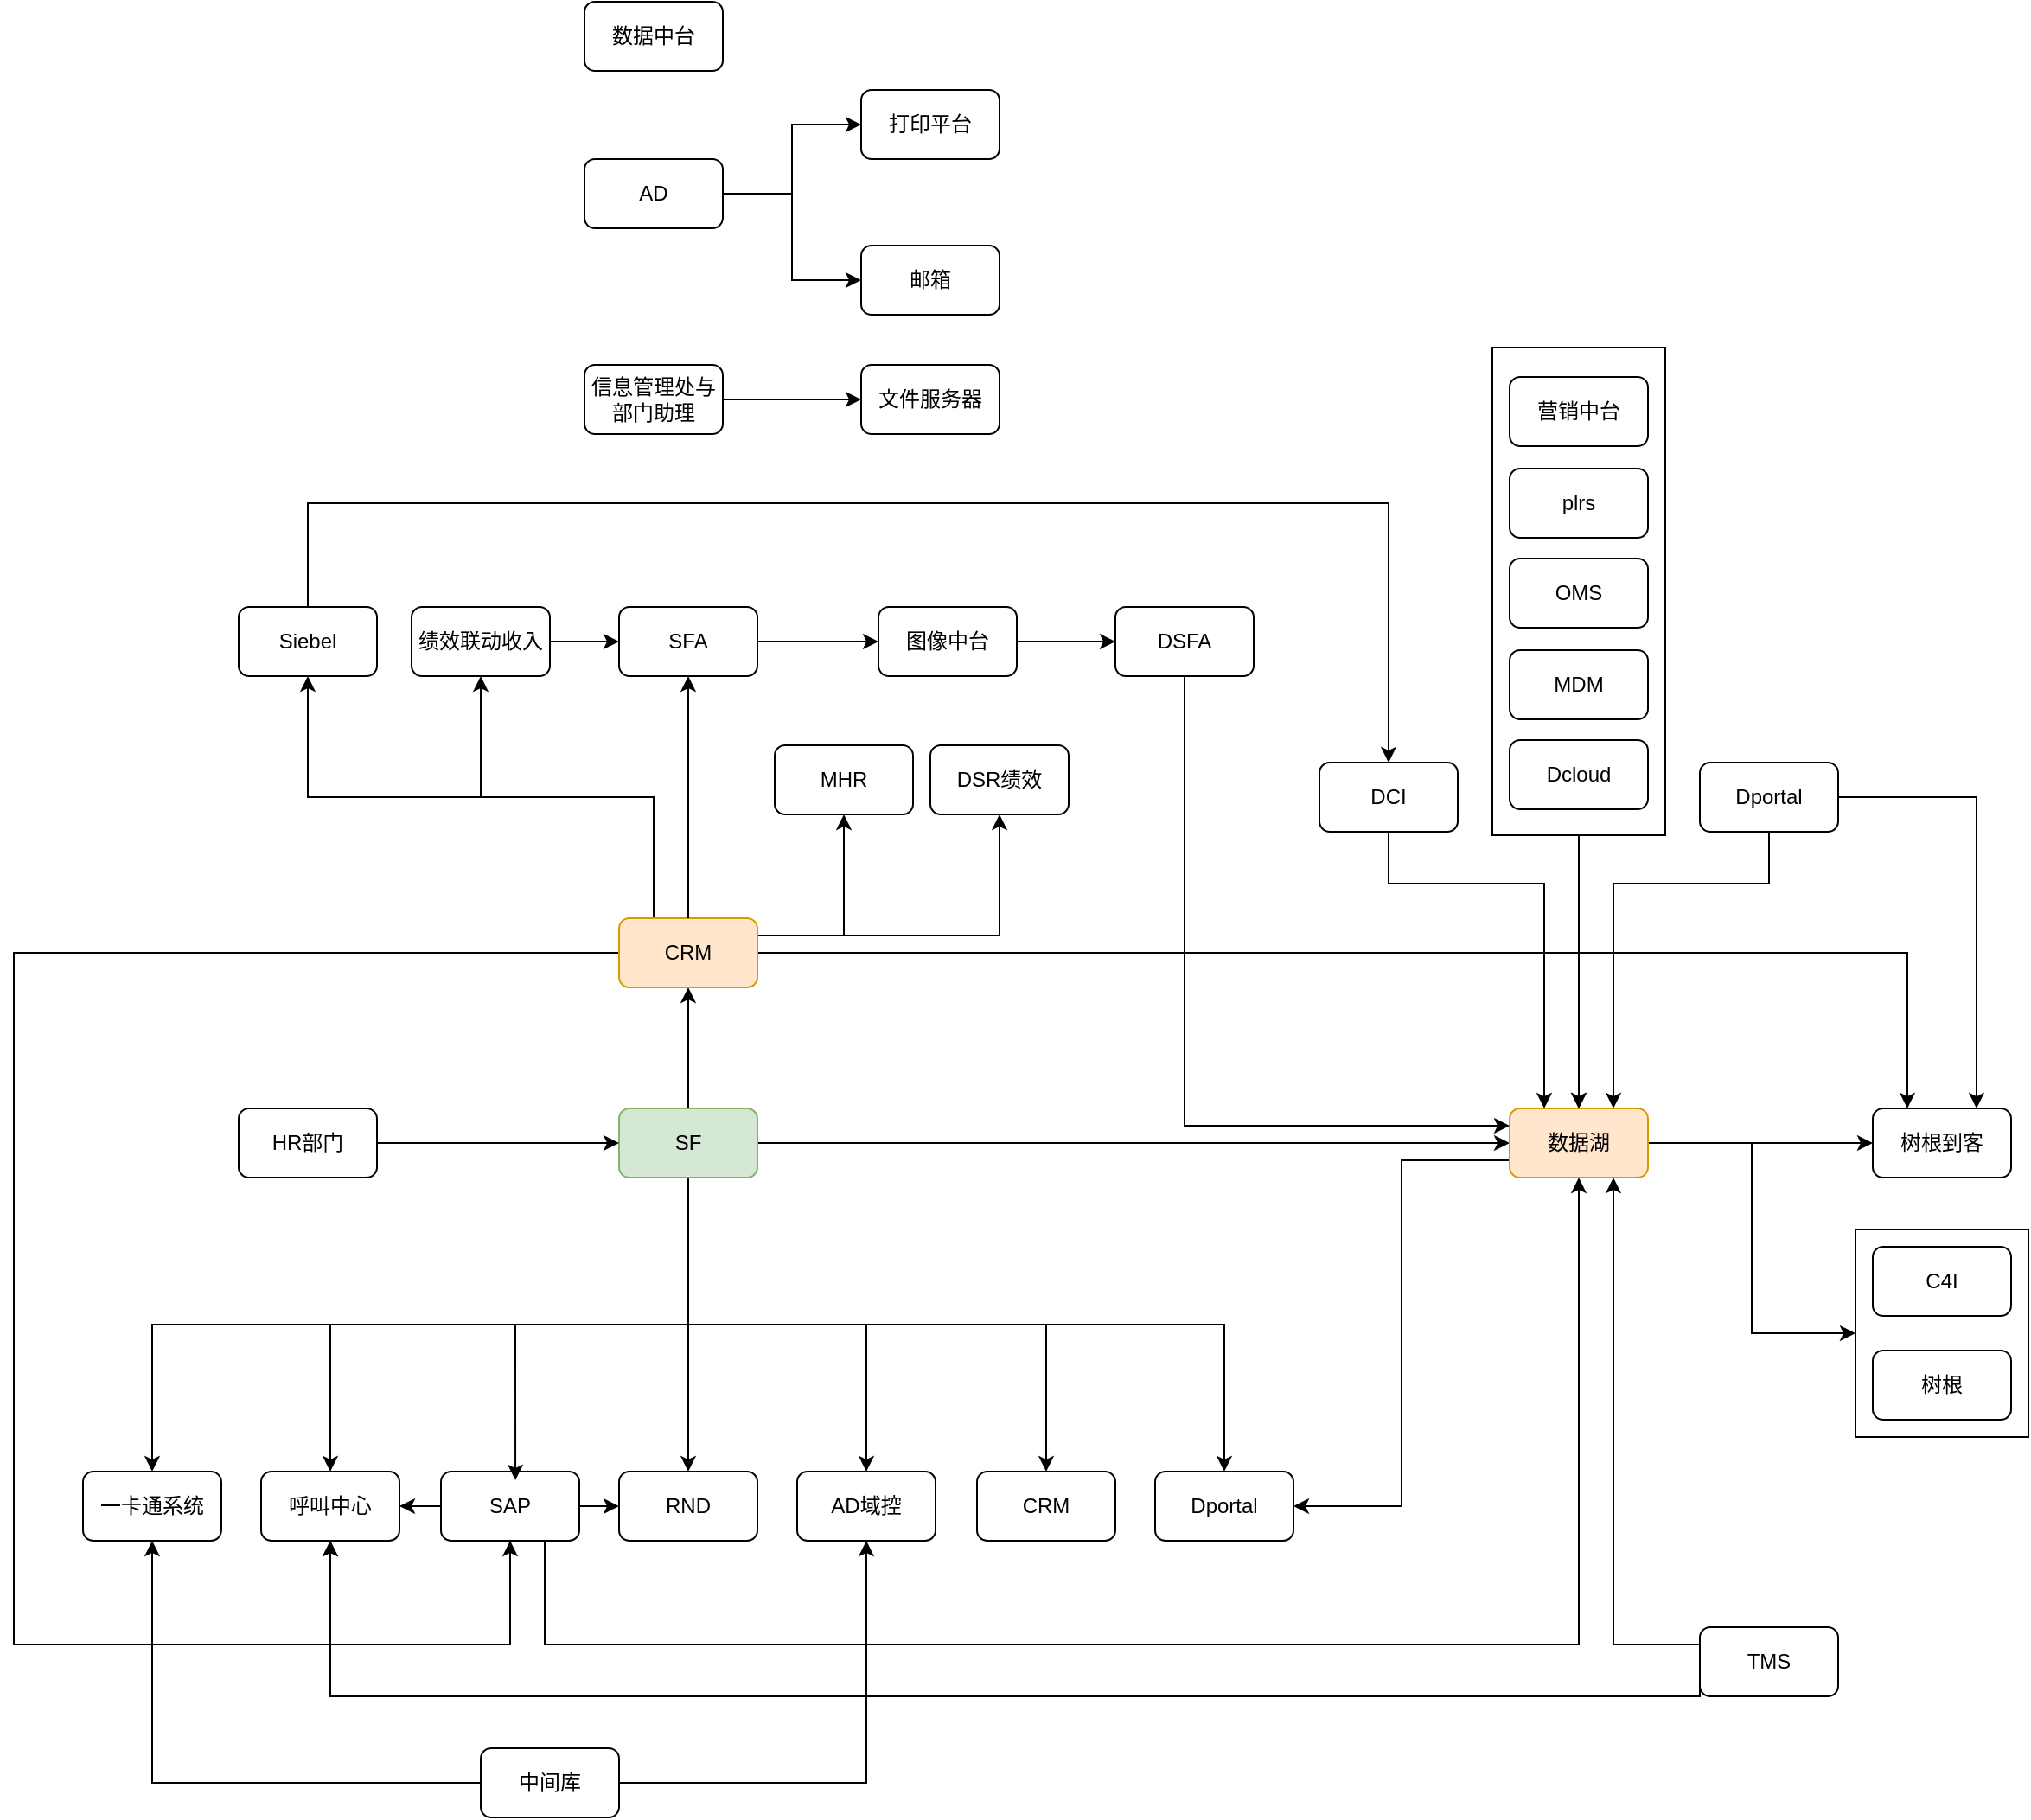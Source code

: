 <mxfile version="22.1.5" type="github">
  <diagram name="第 1 页" id="d0MjKTn8tM_Y0fTXzM0d">
    <mxGraphModel dx="2137" dy="825" grid="1" gridSize="10" guides="1" tooltips="1" connect="1" arrows="1" fold="1" page="1" pageScale="1" pageWidth="827" pageHeight="1169" math="0" shadow="0">
      <root>
        <mxCell id="0" />
        <mxCell id="1" parent="0" />
        <mxCell id="O5cf7RK4kpER8BmKQraD-21" value="DSR绩效" style="rounded=1;whiteSpace=wrap;html=1;" parent="1" vertex="1">
          <mxGeometry x="330" y="560" width="80" height="40" as="geometry" />
        </mxCell>
        <mxCell id="O5cf7RK4kpER8BmKQraD-23" value="MHR" style="rounded=1;whiteSpace=wrap;html=1;" parent="1" vertex="1">
          <mxGeometry x="240" y="560" width="80" height="40" as="geometry" />
        </mxCell>
        <mxCell id="O5cf7RK4kpER8BmKQraD-171" style="edgeStyle=orthogonalEdgeStyle;rounded=0;orthogonalLoop=1;jettySize=auto;html=1;exitX=0.5;exitY=0;exitDx=0;exitDy=0;entryX=0.5;entryY=0;entryDx=0;entryDy=0;" parent="1" source="O5cf7RK4kpER8BmKQraD-25" target="O5cf7RK4kpER8BmKQraD-161" edge="1">
          <mxGeometry relative="1" as="geometry">
            <Array as="points">
              <mxPoint x="-30" y="420" />
              <mxPoint x="595" y="420" />
            </Array>
          </mxGeometry>
        </mxCell>
        <mxCell id="O5cf7RK4kpER8BmKQraD-25" value="Siebel" style="rounded=1;whiteSpace=wrap;html=1;" parent="1" vertex="1">
          <mxGeometry x="-70" y="480" width="80" height="40" as="geometry" />
        </mxCell>
        <mxCell id="O5cf7RK4kpER8BmKQraD-136" style="edgeStyle=orthogonalEdgeStyle;rounded=0;orthogonalLoop=1;jettySize=auto;html=1;exitX=1;exitY=0.5;exitDx=0;exitDy=0;entryX=0;entryY=0.5;entryDx=0;entryDy=0;" parent="1" source="O5cf7RK4kpER8BmKQraD-27" target="O5cf7RK4kpER8BmKQraD-12" edge="1">
          <mxGeometry relative="1" as="geometry" />
        </mxCell>
        <mxCell id="O5cf7RK4kpER8BmKQraD-27" value="绩效联动收入" style="rounded=1;whiteSpace=wrap;html=1;" parent="1" vertex="1">
          <mxGeometry x="30" y="480" width="80" height="40" as="geometry" />
        </mxCell>
        <mxCell id="O5cf7RK4kpER8BmKQraD-36" style="edgeStyle=orthogonalEdgeStyle;rounded=0;orthogonalLoop=1;jettySize=auto;html=1;exitX=1;exitY=0.5;exitDx=0;exitDy=0;entryX=1;entryY=0.5;entryDx=0;entryDy=0;" parent="1" edge="1">
          <mxGeometry relative="1" as="geometry">
            <mxPoint x="605" y="270" as="targetPoint" />
            <Array as="points">
              <mxPoint x="670" y="-20" />
              <mxPoint x="670" y="360" />
            </Array>
          </mxGeometry>
        </mxCell>
        <mxCell id="O5cf7RK4kpER8BmKQraD-50" style="edgeStyle=orthogonalEdgeStyle;rounded=0;orthogonalLoop=1;jettySize=auto;html=1;exitX=1;exitY=0.5;exitDx=0;exitDy=0;entryX=0;entryY=0.5;entryDx=0;entryDy=0;" parent="1" source="O5cf7RK4kpER8BmKQraD-46" target="O5cf7RK4kpER8BmKQraD-49" edge="1">
          <mxGeometry relative="1" as="geometry" />
        </mxCell>
        <mxCell id="O5cf7RK4kpER8BmKQraD-65" style="edgeStyle=orthogonalEdgeStyle;rounded=0;orthogonalLoop=1;jettySize=auto;html=1;exitX=0.5;exitY=1;exitDx=0;exitDy=0;entryX=0.5;entryY=0;entryDx=0;entryDy=0;" parent="1" source="O5cf7RK4kpER8BmKQraD-46" target="O5cf7RK4kpER8BmKQraD-64" edge="1">
          <mxGeometry relative="1" as="geometry" />
        </mxCell>
        <mxCell id="O5cf7RK4kpER8BmKQraD-66" style="edgeStyle=orthogonalEdgeStyle;rounded=0;orthogonalLoop=1;jettySize=auto;html=1;exitX=0.5;exitY=1;exitDx=0;exitDy=0;" parent="1" source="O5cf7RK4kpER8BmKQraD-46" target="O5cf7RK4kpER8BmKQraD-63" edge="1">
          <mxGeometry relative="1" as="geometry" />
        </mxCell>
        <mxCell id="O5cf7RK4kpER8BmKQraD-68" style="edgeStyle=orthogonalEdgeStyle;rounded=0;orthogonalLoop=1;jettySize=auto;html=1;exitX=0.5;exitY=1;exitDx=0;exitDy=0;" parent="1" source="O5cf7RK4kpER8BmKQraD-46" target="O5cf7RK4kpER8BmKQraD-61" edge="1">
          <mxGeometry relative="1" as="geometry" />
        </mxCell>
        <mxCell id="O5cf7RK4kpER8BmKQraD-69" style="edgeStyle=orthogonalEdgeStyle;rounded=0;orthogonalLoop=1;jettySize=auto;html=1;exitX=0.5;exitY=1;exitDx=0;exitDy=0;entryX=0.5;entryY=0;entryDx=0;entryDy=0;" parent="1" source="O5cf7RK4kpER8BmKQraD-46" target="O5cf7RK4kpER8BmKQraD-56" edge="1">
          <mxGeometry relative="1" as="geometry" />
        </mxCell>
        <mxCell id="O5cf7RK4kpER8BmKQraD-70" style="edgeStyle=orthogonalEdgeStyle;rounded=0;orthogonalLoop=1;jettySize=auto;html=1;exitX=0.5;exitY=1;exitDx=0;exitDy=0;" parent="1" source="O5cf7RK4kpER8BmKQraD-46" target="O5cf7RK4kpER8BmKQraD-51" edge="1">
          <mxGeometry relative="1" as="geometry" />
        </mxCell>
        <mxCell id="O5cf7RK4kpER8BmKQraD-71" style="edgeStyle=orthogonalEdgeStyle;rounded=0;orthogonalLoop=1;jettySize=auto;html=1;exitX=0.5;exitY=1;exitDx=0;exitDy=0;" parent="1" source="O5cf7RK4kpER8BmKQraD-46" target="O5cf7RK4kpER8BmKQraD-59" edge="1">
          <mxGeometry relative="1" as="geometry" />
        </mxCell>
        <mxCell id="O5cf7RK4kpER8BmKQraD-82" value="" style="edgeStyle=orthogonalEdgeStyle;rounded=0;orthogonalLoop=1;jettySize=auto;html=1;" parent="1" source="O5cf7RK4kpER8BmKQraD-46" target="O5cf7RK4kpER8BmKQraD-81" edge="1">
          <mxGeometry relative="1" as="geometry" />
        </mxCell>
        <mxCell id="O5cf7RK4kpER8BmKQraD-46" value="SF" style="rounded=1;whiteSpace=wrap;html=1;fillColor=#d5e8d4;strokeColor=#82b366;" parent="1" vertex="1">
          <mxGeometry x="150" y="770" width="80" height="40" as="geometry" />
        </mxCell>
        <mxCell id="O5cf7RK4kpER8BmKQraD-48" style="edgeStyle=orthogonalEdgeStyle;rounded=0;orthogonalLoop=1;jettySize=auto;html=1;exitX=1;exitY=0.5;exitDx=0;exitDy=0;entryX=0;entryY=0.5;entryDx=0;entryDy=0;" parent="1" source="O5cf7RK4kpER8BmKQraD-47" target="O5cf7RK4kpER8BmKQraD-46" edge="1">
          <mxGeometry relative="1" as="geometry" />
        </mxCell>
        <mxCell id="O5cf7RK4kpER8BmKQraD-47" value="HR部门" style="rounded=1;whiteSpace=wrap;html=1;" parent="1" vertex="1">
          <mxGeometry x="-70" y="770" width="80" height="40" as="geometry" />
        </mxCell>
        <mxCell id="O5cf7RK4kpER8BmKQraD-77" style="edgeStyle=orthogonalEdgeStyle;rounded=0;orthogonalLoop=1;jettySize=auto;html=1;exitX=1;exitY=0.5;exitDx=0;exitDy=0;entryX=0;entryY=0.5;entryDx=0;entryDy=0;" parent="1" source="O5cf7RK4kpER8BmKQraD-49" target="O5cf7RK4kpER8BmKQraD-79" edge="1">
          <mxGeometry relative="1" as="geometry">
            <mxPoint x="855" y="900" as="targetPoint" />
          </mxGeometry>
        </mxCell>
        <mxCell id="O5cf7RK4kpER8BmKQraD-148" style="edgeStyle=orthogonalEdgeStyle;rounded=0;orthogonalLoop=1;jettySize=auto;html=1;exitX=0;exitY=0.75;exitDx=0;exitDy=0;entryX=1;entryY=0.5;entryDx=0;entryDy=0;" parent="1" source="O5cf7RK4kpER8BmKQraD-49" target="O5cf7RK4kpER8BmKQraD-59" edge="1">
          <mxGeometry relative="1" as="geometry" />
        </mxCell>
        <mxCell id="O5cf7RK4kpER8BmKQraD-168" style="edgeStyle=orthogonalEdgeStyle;rounded=0;orthogonalLoop=1;jettySize=auto;html=1;exitX=1;exitY=0.5;exitDx=0;exitDy=0;entryX=0;entryY=0.5;entryDx=0;entryDy=0;" parent="1" source="O5cf7RK4kpER8BmKQraD-49" target="O5cf7RK4kpER8BmKQraD-166" edge="1">
          <mxGeometry relative="1" as="geometry" />
        </mxCell>
        <mxCell id="O5cf7RK4kpER8BmKQraD-49" value="数据湖" style="rounded=1;whiteSpace=wrap;html=1;fillColor=#ffe6cc;strokeColor=#d79b00;" parent="1" vertex="1">
          <mxGeometry x="665" y="770" width="80" height="40" as="geometry" />
        </mxCell>
        <mxCell id="O5cf7RK4kpER8BmKQraD-51" value="CRM" style="rounded=1;whiteSpace=wrap;html=1;" parent="1" vertex="1">
          <mxGeometry x="357" y="980" width="80" height="40" as="geometry" />
        </mxCell>
        <mxCell id="O5cf7RK4kpER8BmKQraD-56" value="AD域控" style="rounded=1;whiteSpace=wrap;html=1;" parent="1" vertex="1">
          <mxGeometry x="253" y="980" width="80" height="40" as="geometry" />
        </mxCell>
        <mxCell id="O5cf7RK4kpER8BmKQraD-59" value="Dportal" style="rounded=1;whiteSpace=wrap;html=1;" parent="1" vertex="1">
          <mxGeometry x="460" y="980" width="80" height="40" as="geometry" />
        </mxCell>
        <mxCell id="O5cf7RK4kpER8BmKQraD-61" value="RND" style="rounded=1;whiteSpace=wrap;html=1;" parent="1" vertex="1">
          <mxGeometry x="150" y="980" width="80" height="40" as="geometry" />
        </mxCell>
        <mxCell id="O5cf7RK4kpER8BmKQraD-124" style="edgeStyle=orthogonalEdgeStyle;rounded=0;orthogonalLoop=1;jettySize=auto;html=1;exitX=0.75;exitY=1;exitDx=0;exitDy=0;entryX=0.5;entryY=1;entryDx=0;entryDy=0;" parent="1" source="O5cf7RK4kpER8BmKQraD-62" target="O5cf7RK4kpER8BmKQraD-49" edge="1">
          <mxGeometry relative="1" as="geometry">
            <Array as="points">
              <mxPoint x="107" y="1080" />
              <mxPoint x="705" y="1080" />
            </Array>
          </mxGeometry>
        </mxCell>
        <mxCell id="O5cf7RK4kpER8BmKQraD-125" style="edgeStyle=elbowEdgeStyle;rounded=0;orthogonalLoop=1;jettySize=auto;html=1;exitX=1;exitY=0.5;exitDx=0;exitDy=0;entryX=0;entryY=0.5;entryDx=0;entryDy=0;" parent="1" source="O5cf7RK4kpER8BmKQraD-62" target="O5cf7RK4kpER8BmKQraD-61" edge="1">
          <mxGeometry relative="1" as="geometry" />
        </mxCell>
        <mxCell id="O5cf7RK4kpER8BmKQraD-126" style="edgeStyle=elbowEdgeStyle;rounded=0;orthogonalLoop=1;jettySize=auto;html=1;exitX=0;exitY=0.5;exitDx=0;exitDy=0;entryX=1;entryY=0.5;entryDx=0;entryDy=0;" parent="1" source="O5cf7RK4kpER8BmKQraD-62" target="O5cf7RK4kpER8BmKQraD-63" edge="1">
          <mxGeometry relative="1" as="geometry" />
        </mxCell>
        <mxCell id="O5cf7RK4kpER8BmKQraD-62" value="SAP" style="rounded=1;whiteSpace=wrap;html=1;" parent="1" vertex="1">
          <mxGeometry x="47" y="980" width="80" height="40" as="geometry" />
        </mxCell>
        <mxCell id="O5cf7RK4kpER8BmKQraD-63" value="呼叫中心" style="rounded=1;whiteSpace=wrap;html=1;" parent="1" vertex="1">
          <mxGeometry x="-57" y="980" width="80" height="40" as="geometry" />
        </mxCell>
        <mxCell id="O5cf7RK4kpER8BmKQraD-64" value="一卡通系统" style="rounded=1;whiteSpace=wrap;html=1;" parent="1" vertex="1">
          <mxGeometry x="-160" y="980" width="80" height="40" as="geometry" />
        </mxCell>
        <mxCell id="O5cf7RK4kpER8BmKQraD-67" style="edgeStyle=orthogonalEdgeStyle;rounded=0;orthogonalLoop=1;jettySize=auto;html=1;exitX=0.5;exitY=1;exitDx=0;exitDy=0;entryX=0.538;entryY=0.125;entryDx=0;entryDy=0;entryPerimeter=0;" parent="1" source="O5cf7RK4kpER8BmKQraD-46" target="O5cf7RK4kpER8BmKQraD-62" edge="1">
          <mxGeometry relative="1" as="geometry" />
        </mxCell>
        <mxCell id="O5cf7RK4kpER8BmKQraD-79" value="树根到客" style="rounded=1;whiteSpace=wrap;html=1;" parent="1" vertex="1">
          <mxGeometry x="875" y="770" width="80" height="40" as="geometry" />
        </mxCell>
        <mxCell id="O5cf7RK4kpER8BmKQraD-83" style="edgeStyle=orthogonalEdgeStyle;rounded=0;orthogonalLoop=1;jettySize=auto;html=1;exitX=1;exitY=0.5;exitDx=0;exitDy=0;entryX=0.5;entryY=0;entryDx=0;entryDy=0;" parent="1" source="O5cf7RK4kpER8BmKQraD-81" target="O5cf7RK4kpER8BmKQraD-49" edge="1">
          <mxGeometry relative="1" as="geometry" />
        </mxCell>
        <mxCell id="O5cf7RK4kpER8BmKQraD-90" style="edgeStyle=orthogonalEdgeStyle;rounded=0;orthogonalLoop=1;jettySize=auto;html=1;exitX=0;exitY=0.5;exitDx=0;exitDy=0;entryX=0.5;entryY=1;entryDx=0;entryDy=0;" parent="1" source="O5cf7RK4kpER8BmKQraD-81" target="O5cf7RK4kpER8BmKQraD-62" edge="1">
          <mxGeometry relative="1" as="geometry">
            <Array as="points">
              <mxPoint x="-200" y="680" />
              <mxPoint x="-200" y="1080" />
              <mxPoint x="87" y="1080" />
            </Array>
          </mxGeometry>
        </mxCell>
        <mxCell id="O5cf7RK4kpER8BmKQraD-127" style="edgeStyle=orthogonalEdgeStyle;rounded=0;orthogonalLoop=1;jettySize=auto;html=1;exitX=0;exitY=0.5;exitDx=0;exitDy=0;entryX=0.5;entryY=1;entryDx=0;entryDy=0;" parent="1" source="O5cf7RK4kpER8BmKQraD-81" target="O5cf7RK4kpER8BmKQraD-63" edge="1">
          <mxGeometry relative="1" as="geometry">
            <Array as="points">
              <mxPoint x="-200" y="680" />
              <mxPoint x="-200" y="1080" />
              <mxPoint x="-17" y="1080" />
            </Array>
          </mxGeometry>
        </mxCell>
        <mxCell id="O5cf7RK4kpER8BmKQraD-137" style="edgeStyle=orthogonalEdgeStyle;rounded=0;orthogonalLoop=1;jettySize=auto;html=1;exitX=0.25;exitY=0;exitDx=0;exitDy=0;entryX=0.5;entryY=1;entryDx=0;entryDy=0;" parent="1" source="O5cf7RK4kpER8BmKQraD-81" target="O5cf7RK4kpER8BmKQraD-27" edge="1">
          <mxGeometry relative="1" as="geometry" />
        </mxCell>
        <mxCell id="O5cf7RK4kpER8BmKQraD-138" style="edgeStyle=orthogonalEdgeStyle;rounded=0;orthogonalLoop=1;jettySize=auto;html=1;exitX=0.25;exitY=0;exitDx=0;exitDy=0;entryX=0.5;entryY=1;entryDx=0;entryDy=0;" parent="1" source="O5cf7RK4kpER8BmKQraD-81" target="O5cf7RK4kpER8BmKQraD-25" edge="1">
          <mxGeometry relative="1" as="geometry" />
        </mxCell>
        <mxCell id="O5cf7RK4kpER8BmKQraD-141" style="edgeStyle=orthogonalEdgeStyle;rounded=0;orthogonalLoop=1;jettySize=auto;html=1;exitX=1;exitY=0.25;exitDx=0;exitDy=0;entryX=0.5;entryY=1;entryDx=0;entryDy=0;" parent="1" source="O5cf7RK4kpER8BmKQraD-81" target="O5cf7RK4kpER8BmKQraD-21" edge="1">
          <mxGeometry relative="1" as="geometry" />
        </mxCell>
        <mxCell id="O5cf7RK4kpER8BmKQraD-142" style="edgeStyle=orthogonalEdgeStyle;rounded=0;orthogonalLoop=1;jettySize=auto;html=1;exitX=1;exitY=0.25;exitDx=0;exitDy=0;entryX=0.5;entryY=1;entryDx=0;entryDy=0;" parent="1" source="O5cf7RK4kpER8BmKQraD-81" target="O5cf7RK4kpER8BmKQraD-23" edge="1">
          <mxGeometry relative="1" as="geometry" />
        </mxCell>
        <mxCell id="O5cf7RK4kpER8BmKQraD-172" style="edgeStyle=orthogonalEdgeStyle;rounded=0;orthogonalLoop=1;jettySize=auto;html=1;exitX=1;exitY=0.5;exitDx=0;exitDy=0;entryX=0.25;entryY=0;entryDx=0;entryDy=0;" parent="1" source="O5cf7RK4kpER8BmKQraD-81" target="O5cf7RK4kpER8BmKQraD-79" edge="1">
          <mxGeometry relative="1" as="geometry" />
        </mxCell>
        <mxCell id="O5cf7RK4kpER8BmKQraD-81" value="CRM" style="rounded=1;whiteSpace=wrap;html=1;fillColor=#ffe6cc;strokeColor=#d79b00;" parent="1" vertex="1">
          <mxGeometry x="150" y="660" width="80" height="40" as="geometry" />
        </mxCell>
        <mxCell id="O5cf7RK4kpER8BmKQraD-85" value="" style="edgeStyle=orthogonalEdgeStyle;rounded=0;orthogonalLoop=1;jettySize=auto;html=1;exitX=0.5;exitY=0;exitDx=0;exitDy=0;" parent="1" source="O5cf7RK4kpER8BmKQraD-81" target="O5cf7RK4kpER8BmKQraD-12" edge="1">
          <mxGeometry relative="1" as="geometry">
            <mxPoint x="189.789" y="520" as="targetPoint" />
            <mxPoint x="190" y="600" as="sourcePoint" />
          </mxGeometry>
        </mxCell>
        <mxCell id="O5cf7RK4kpER8BmKQraD-117" style="edgeStyle=elbowEdgeStyle;rounded=0;orthogonalLoop=1;jettySize=auto;html=1;exitX=1;exitY=0.5;exitDx=0;exitDy=0;entryX=0;entryY=0.5;entryDx=0;entryDy=0;" parent="1" source="O5cf7RK4kpER8BmKQraD-12" target="O5cf7RK4kpER8BmKQraD-112" edge="1">
          <mxGeometry relative="1" as="geometry" />
        </mxCell>
        <mxCell id="O5cf7RK4kpER8BmKQraD-12" value="SFA" style="rounded=1;whiteSpace=wrap;html=1;" parent="1" vertex="1">
          <mxGeometry x="150" y="480" width="80" height="40" as="geometry" />
        </mxCell>
        <mxCell id="O5cf7RK4kpER8BmKQraD-106" style="edgeStyle=orthogonalEdgeStyle;rounded=0;orthogonalLoop=1;jettySize=auto;html=1;exitX=0.5;exitY=1;exitDx=0;exitDy=0;" parent="1" edge="1">
          <mxGeometry relative="1" as="geometry">
            <mxPoint x="705" y="770" as="targetPoint" />
            <mxPoint x="705" y="610" as="sourcePoint" />
          </mxGeometry>
        </mxCell>
        <mxCell id="O5cf7RK4kpER8BmKQraD-107" style="edgeStyle=orthogonalEdgeStyle;rounded=0;orthogonalLoop=1;jettySize=auto;html=1;exitX=0.5;exitY=1;exitDx=0;exitDy=0;entryX=0.75;entryY=0;entryDx=0;entryDy=0;fillColor=#fff2cc;strokeColor=#000000;" parent="1" source="O5cf7RK4kpER8BmKQraD-96" target="O5cf7RK4kpER8BmKQraD-49" edge="1">
          <mxGeometry relative="1" as="geometry">
            <Array as="points">
              <mxPoint x="815" y="640" />
              <mxPoint x="725" y="640" />
            </Array>
          </mxGeometry>
        </mxCell>
        <mxCell id="O5cf7RK4kpER8BmKQraD-173" style="edgeStyle=orthogonalEdgeStyle;rounded=0;orthogonalLoop=1;jettySize=auto;html=1;exitX=1;exitY=0.5;exitDx=0;exitDy=0;entryX=0.75;entryY=0;entryDx=0;entryDy=0;" parent="1" source="O5cf7RK4kpER8BmKQraD-96" target="O5cf7RK4kpER8BmKQraD-79" edge="1">
          <mxGeometry relative="1" as="geometry" />
        </mxCell>
        <mxCell id="O5cf7RK4kpER8BmKQraD-96" value="Dportal" style="rounded=1;whiteSpace=wrap;html=1;" parent="1" vertex="1">
          <mxGeometry x="775" y="570" width="80" height="40" as="geometry" />
        </mxCell>
        <mxCell id="O5cf7RK4kpER8BmKQraD-111" style="edgeStyle=elbowEdgeStyle;rounded=0;orthogonalLoop=1;jettySize=auto;html=1;exitX=0.5;exitY=1;exitDx=0;exitDy=0;entryX=0;entryY=0.25;entryDx=0;entryDy=0;" parent="1" source="O5cf7RK4kpER8BmKQraD-109" target="O5cf7RK4kpER8BmKQraD-49" edge="1">
          <mxGeometry relative="1" as="geometry">
            <Array as="points">
              <mxPoint x="477" y="690" />
            </Array>
          </mxGeometry>
        </mxCell>
        <mxCell id="O5cf7RK4kpER8BmKQraD-109" value="DSFA" style="rounded=1;whiteSpace=wrap;html=1;" parent="1" vertex="1">
          <mxGeometry x="437" y="480" width="80" height="40" as="geometry" />
        </mxCell>
        <mxCell id="wiSlYH5FVL5yOEi4CwMT-1" style="edgeStyle=orthogonalEdgeStyle;rounded=0;orthogonalLoop=1;jettySize=auto;html=1;exitX=1;exitY=0.5;exitDx=0;exitDy=0;entryX=0;entryY=0.5;entryDx=0;entryDy=0;" edge="1" parent="1" source="O5cf7RK4kpER8BmKQraD-112" target="O5cf7RK4kpER8BmKQraD-109">
          <mxGeometry relative="1" as="geometry" />
        </mxCell>
        <mxCell id="O5cf7RK4kpER8BmKQraD-112" value="图像中台" style="rounded=1;whiteSpace=wrap;html=1;" parent="1" vertex="1">
          <mxGeometry x="300" y="480" width="80" height="40" as="geometry" />
        </mxCell>
        <mxCell id="O5cf7RK4kpER8BmKQraD-134" style="edgeStyle=orthogonalEdgeStyle;rounded=0;orthogonalLoop=1;jettySize=auto;html=1;exitX=0;exitY=0.5;exitDx=0;exitDy=0;entryX=0.5;entryY=1;entryDx=0;entryDy=0;" parent="1" source="O5cf7RK4kpER8BmKQraD-129" target="O5cf7RK4kpER8BmKQraD-63" edge="1">
          <mxGeometry relative="1" as="geometry">
            <Array as="points">
              <mxPoint x="-17" y="1110" />
            </Array>
          </mxGeometry>
        </mxCell>
        <mxCell id="O5cf7RK4kpER8BmKQraD-170" style="edgeStyle=orthogonalEdgeStyle;rounded=0;orthogonalLoop=1;jettySize=auto;html=1;exitX=0;exitY=0.25;exitDx=0;exitDy=0;entryX=0.75;entryY=1;entryDx=0;entryDy=0;" parent="1" source="O5cf7RK4kpER8BmKQraD-129" target="O5cf7RK4kpER8BmKQraD-49" edge="1">
          <mxGeometry relative="1" as="geometry" />
        </mxCell>
        <mxCell id="O5cf7RK4kpER8BmKQraD-129" value="TMS" style="rounded=1;whiteSpace=wrap;html=1;" parent="1" vertex="1">
          <mxGeometry x="775" y="1070" width="80" height="40" as="geometry" />
        </mxCell>
        <mxCell id="O5cf7RK4kpER8BmKQraD-143" value="数据中台" style="rounded=1;whiteSpace=wrap;html=1;" parent="1" vertex="1">
          <mxGeometry x="130" y="130" width="80" height="40" as="geometry" />
        </mxCell>
        <mxCell id="O5cf7RK4kpER8BmKQraD-146" value="" style="edgeStyle=orthogonalEdgeStyle;rounded=0;orthogonalLoop=1;jettySize=auto;html=1;" parent="1" source="O5cf7RK4kpER8BmKQraD-144" target="O5cf7RK4kpER8BmKQraD-145" edge="1">
          <mxGeometry relative="1" as="geometry" />
        </mxCell>
        <mxCell id="O5cf7RK4kpER8BmKQraD-144" value="信息管理处与部门助理" style="rounded=1;whiteSpace=wrap;html=1;" parent="1" vertex="1">
          <mxGeometry x="130" y="340" width="80" height="40" as="geometry" />
        </mxCell>
        <mxCell id="O5cf7RK4kpER8BmKQraD-145" value="文件服务器" style="rounded=1;whiteSpace=wrap;html=1;" parent="1" vertex="1">
          <mxGeometry x="290" y="340" width="80" height="40" as="geometry" />
        </mxCell>
        <mxCell id="O5cf7RK4kpER8BmKQraD-163" style="edgeStyle=orthogonalEdgeStyle;rounded=0;orthogonalLoop=1;jettySize=auto;html=1;exitX=0;exitY=0.5;exitDx=0;exitDy=0;entryX=0.5;entryY=1;entryDx=0;entryDy=0;" parent="1" source="O5cf7RK4kpER8BmKQraD-151" target="O5cf7RK4kpER8BmKQraD-64" edge="1">
          <mxGeometry relative="1" as="geometry" />
        </mxCell>
        <mxCell id="O5cf7RK4kpER8BmKQraD-164" style="edgeStyle=orthogonalEdgeStyle;rounded=0;orthogonalLoop=1;jettySize=auto;html=1;exitX=1;exitY=0.5;exitDx=0;exitDy=0;entryX=0.5;entryY=1;entryDx=0;entryDy=0;" parent="1" source="O5cf7RK4kpER8BmKQraD-151" target="O5cf7RK4kpER8BmKQraD-56" edge="1">
          <mxGeometry relative="1" as="geometry" />
        </mxCell>
        <mxCell id="O5cf7RK4kpER8BmKQraD-151" value="中间库" style="rounded=1;whiteSpace=wrap;html=1;" parent="1" vertex="1">
          <mxGeometry x="70" y="1140" width="80" height="40" as="geometry" />
        </mxCell>
        <mxCell id="O5cf7RK4kpER8BmKQraD-157" value="" style="edgeStyle=orthogonalEdgeStyle;rounded=0;orthogonalLoop=1;jettySize=auto;html=1;" parent="1" source="O5cf7RK4kpER8BmKQraD-155" target="O5cf7RK4kpER8BmKQraD-156" edge="1">
          <mxGeometry relative="1" as="geometry" />
        </mxCell>
        <mxCell id="O5cf7RK4kpER8BmKQraD-158" style="edgeStyle=orthogonalEdgeStyle;rounded=0;orthogonalLoop=1;jettySize=auto;html=1;exitX=1;exitY=0.5;exitDx=0;exitDy=0;entryX=0;entryY=0.5;entryDx=0;entryDy=0;" parent="1" source="O5cf7RK4kpER8BmKQraD-155" target="O5cf7RK4kpER8BmKQraD-159" edge="1">
          <mxGeometry relative="1" as="geometry">
            <mxPoint x="240" y="301" as="targetPoint" />
          </mxGeometry>
        </mxCell>
        <mxCell id="O5cf7RK4kpER8BmKQraD-155" value="AD" style="rounded=1;whiteSpace=wrap;html=1;" parent="1" vertex="1">
          <mxGeometry x="130" y="221" width="80" height="40" as="geometry" />
        </mxCell>
        <mxCell id="O5cf7RK4kpER8BmKQraD-156" value="打印平台" style="rounded=1;whiteSpace=wrap;html=1;" parent="1" vertex="1">
          <mxGeometry x="290" y="181" width="80" height="40" as="geometry" />
        </mxCell>
        <mxCell id="O5cf7RK4kpER8BmKQraD-159" value="邮箱" style="rounded=1;whiteSpace=wrap;html=1;" parent="1" vertex="1">
          <mxGeometry x="290" y="271" width="80" height="40" as="geometry" />
        </mxCell>
        <mxCell id="O5cf7RK4kpER8BmKQraD-169" style="edgeStyle=orthogonalEdgeStyle;rounded=0;orthogonalLoop=1;jettySize=auto;html=1;exitX=0.5;exitY=1;exitDx=0;exitDy=0;entryX=0.25;entryY=0;entryDx=0;entryDy=0;strokeColor=#000000;" parent="1" source="O5cf7RK4kpER8BmKQraD-161" target="O5cf7RK4kpER8BmKQraD-49" edge="1">
          <mxGeometry relative="1" as="geometry">
            <Array as="points">
              <mxPoint x="595" y="640" />
              <mxPoint x="685" y="640" />
            </Array>
          </mxGeometry>
        </mxCell>
        <mxCell id="O5cf7RK4kpER8BmKQraD-161" value="DCI" style="rounded=1;whiteSpace=wrap;html=1;" parent="1" vertex="1">
          <mxGeometry x="555" y="570" width="80" height="40" as="geometry" />
        </mxCell>
        <mxCell id="O5cf7RK4kpER8BmKQraD-162" value="" style="group" parent="1" vertex="1" connectable="0">
          <mxGeometry x="655" y="330" width="100" height="282" as="geometry" />
        </mxCell>
        <mxCell id="O5cf7RK4kpER8BmKQraD-160" value="" style="rounded=0;whiteSpace=wrap;html=1;" parent="O5cf7RK4kpER8BmKQraD-162" vertex="1">
          <mxGeometry width="100" height="282" as="geometry" />
        </mxCell>
        <mxCell id="O5cf7RK4kpER8BmKQraD-95" value="Dcloud" style="rounded=1;whiteSpace=wrap;html=1;" parent="O5cf7RK4kpER8BmKQraD-162" vertex="1">
          <mxGeometry x="10" y="227" width="80" height="40" as="geometry" />
        </mxCell>
        <mxCell id="O5cf7RK4kpER8BmKQraD-118" value="MDM" style="rounded=1;whiteSpace=wrap;html=1;" parent="O5cf7RK4kpER8BmKQraD-162" vertex="1">
          <mxGeometry x="10" y="175" width="80" height="40" as="geometry" />
        </mxCell>
        <mxCell id="O5cf7RK4kpER8BmKQraD-119" value="OMS" style="rounded=1;whiteSpace=wrap;html=1;" parent="O5cf7RK4kpER8BmKQraD-162" vertex="1">
          <mxGeometry x="10" y="122" width="80" height="40" as="geometry" />
        </mxCell>
        <mxCell id="O5cf7RK4kpER8BmKQraD-120" value="plrs" style="rounded=1;whiteSpace=wrap;html=1;" parent="O5cf7RK4kpER8BmKQraD-162" vertex="1">
          <mxGeometry x="10" y="70" width="80" height="40" as="geometry" />
        </mxCell>
        <mxCell id="O5cf7RK4kpER8BmKQraD-149" value="营销中台" style="rounded=1;whiteSpace=wrap;html=1;" parent="O5cf7RK4kpER8BmKQraD-162" vertex="1">
          <mxGeometry x="10" y="17" width="80" height="40" as="geometry" />
        </mxCell>
        <mxCell id="O5cf7RK4kpER8BmKQraD-167" value="" style="group" parent="1" vertex="1" connectable="0">
          <mxGeometry x="865" y="840" width="100" height="120" as="geometry" />
        </mxCell>
        <mxCell id="O5cf7RK4kpER8BmKQraD-166" value="" style="rounded=0;whiteSpace=wrap;html=1;" parent="O5cf7RK4kpER8BmKQraD-167" vertex="1">
          <mxGeometry width="100" height="120" as="geometry" />
        </mxCell>
        <mxCell id="O5cf7RK4kpER8BmKQraD-75" value="树根" style="rounded=1;whiteSpace=wrap;html=1;" parent="O5cf7RK4kpER8BmKQraD-167" vertex="1">
          <mxGeometry x="10" y="70" width="80" height="40" as="geometry" />
        </mxCell>
        <mxCell id="O5cf7RK4kpER8BmKQraD-165" value="C4I" style="rounded=1;whiteSpace=wrap;html=1;" parent="O5cf7RK4kpER8BmKQraD-167" vertex="1">
          <mxGeometry x="10" y="10" width="80" height="40" as="geometry" />
        </mxCell>
      </root>
    </mxGraphModel>
  </diagram>
</mxfile>
